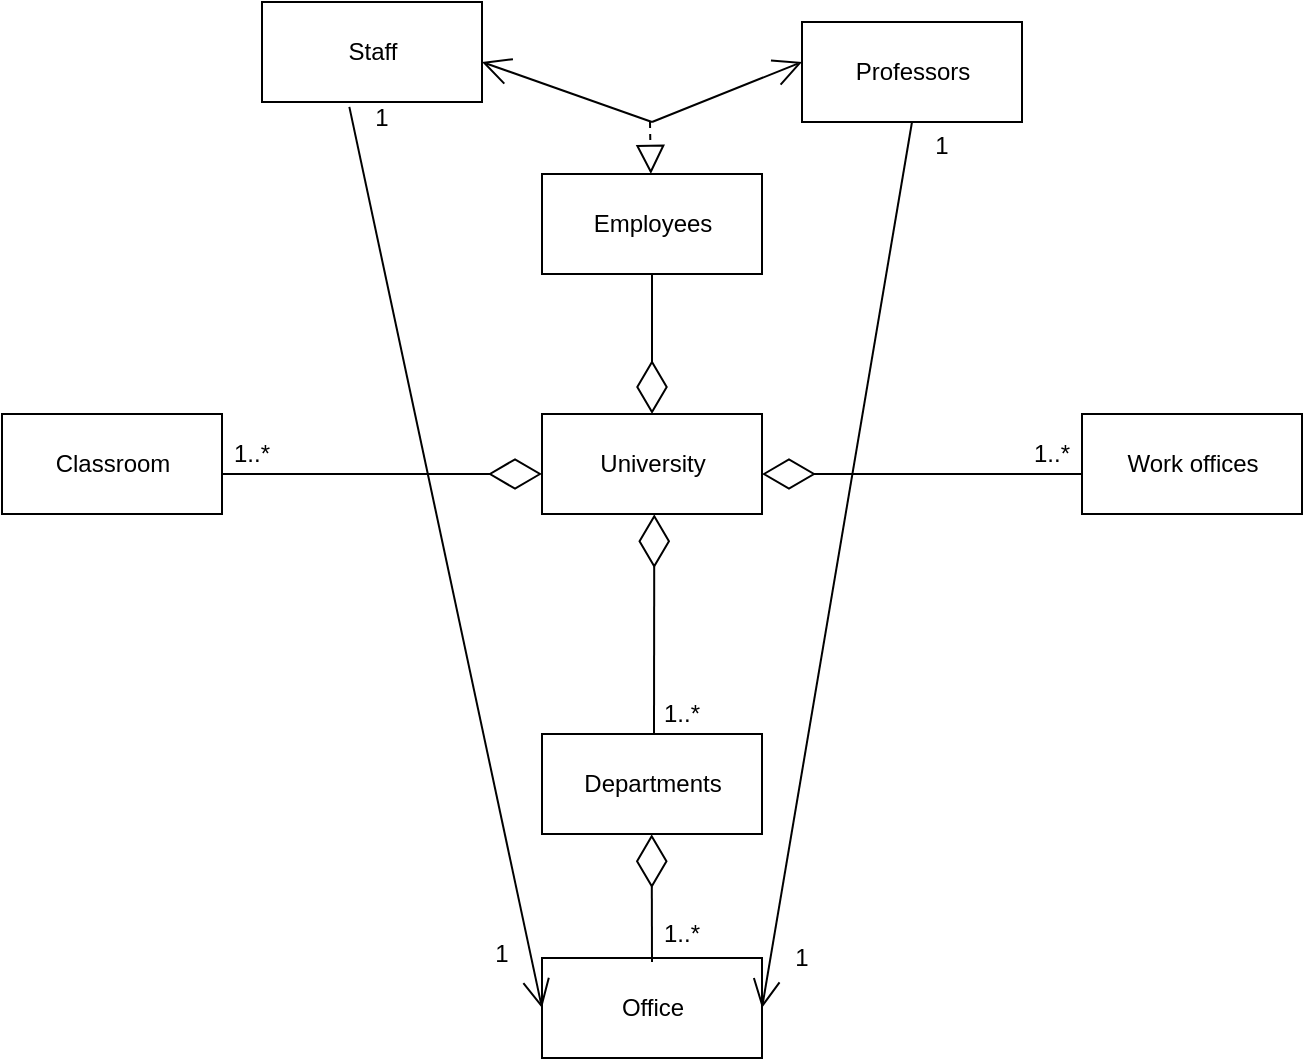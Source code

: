<mxfile version="16.5.3" type="github">
  <diagram id="kcwRm01HUUFs8T_dLEsa" name="Page-1">
    <mxGraphModel dx="1178" dy="641" grid="1" gridSize="10" guides="1" tooltips="1" connect="1" arrows="1" fold="1" page="1" pageScale="1" pageWidth="850" pageHeight="1100" math="0" shadow="0">
      <root>
        <mxCell id="0" />
        <mxCell id="1" parent="0" />
        <mxCell id="x7RjDLN6o_C6K46DSouh-2" value="University" style="html=1;" vertex="1" parent="1">
          <mxGeometry x="340" y="276" width="110" height="50" as="geometry" />
        </mxCell>
        <mxCell id="x7RjDLN6o_C6K46DSouh-3" value="" style="endArrow=diamondThin;endFill=0;endSize=24;html=1;rounded=0;" edge="1" parent="1">
          <mxGeometry width="160" relative="1" as="geometry">
            <mxPoint x="180" y="306" as="sourcePoint" />
            <mxPoint x="340" y="306" as="targetPoint" />
          </mxGeometry>
        </mxCell>
        <mxCell id="x7RjDLN6o_C6K46DSouh-4" value="" style="endArrow=diamondThin;endFill=0;endSize=24;html=1;rounded=0;" edge="1" parent="1">
          <mxGeometry width="160" relative="1" as="geometry">
            <mxPoint x="610" y="306" as="sourcePoint" />
            <mxPoint x="450" y="306" as="targetPoint" />
          </mxGeometry>
        </mxCell>
        <mxCell id="x7RjDLN6o_C6K46DSouh-5" value="" style="endArrow=diamondThin;endFill=0;endSize=24;html=1;rounded=0;entryX=0.574;entryY=1.043;entryDx=0;entryDy=0;entryPerimeter=0;" edge="1" parent="1">
          <mxGeometry width="160" relative="1" as="geometry">
            <mxPoint x="396" y="438" as="sourcePoint" />
            <mxPoint x="396.14" y="326.15" as="targetPoint" />
          </mxGeometry>
        </mxCell>
        <mxCell id="x7RjDLN6o_C6K46DSouh-6" value="Classroom" style="html=1;" vertex="1" parent="1">
          <mxGeometry x="70" y="276" width="110" height="50" as="geometry" />
        </mxCell>
        <mxCell id="x7RjDLN6o_C6K46DSouh-7" value="Work offices" style="html=1;" vertex="1" parent="1">
          <mxGeometry x="610" y="276" width="110" height="50" as="geometry" />
        </mxCell>
        <mxCell id="x7RjDLN6o_C6K46DSouh-8" value="Departments" style="html=1;" vertex="1" parent="1">
          <mxGeometry x="340" y="436" width="110" height="50" as="geometry" />
        </mxCell>
        <mxCell id="x7RjDLN6o_C6K46DSouh-9" value="Office" style="html=1;" vertex="1" parent="1">
          <mxGeometry x="340" y="548" width="110" height="50" as="geometry" />
        </mxCell>
        <mxCell id="x7RjDLN6o_C6K46DSouh-10" value="" style="endArrow=diamondThin;endFill=0;endSize=24;html=1;rounded=0;entryX=0.574;entryY=1.043;entryDx=0;entryDy=0;entryPerimeter=0;exitX=0.5;exitY=0;exitDx=0;exitDy=0;" edge="1" parent="1">
          <mxGeometry width="160" relative="1" as="geometry">
            <mxPoint x="395" y="550" as="sourcePoint" />
            <mxPoint x="394.85" y="486.15" as="targetPoint" />
          </mxGeometry>
        </mxCell>
        <mxCell id="x7RjDLN6o_C6K46DSouh-12" value="1..*" style="text;html=1;strokeColor=none;fillColor=none;align=center;verticalAlign=middle;whiteSpace=wrap;rounded=0;" vertex="1" parent="1">
          <mxGeometry x="180" y="286" width="30" height="20" as="geometry" />
        </mxCell>
        <mxCell id="x7RjDLN6o_C6K46DSouh-13" value="1..*" style="text;html=1;strokeColor=none;fillColor=none;align=center;verticalAlign=middle;whiteSpace=wrap;rounded=0;" vertex="1" parent="1">
          <mxGeometry x="580" y="286" width="30" height="20" as="geometry" />
        </mxCell>
        <mxCell id="x7RjDLN6o_C6K46DSouh-14" value="1..*" style="text;html=1;strokeColor=none;fillColor=none;align=center;verticalAlign=middle;whiteSpace=wrap;rounded=0;" vertex="1" parent="1">
          <mxGeometry x="395" y="416" width="30" height="20" as="geometry" />
        </mxCell>
        <mxCell id="x7RjDLN6o_C6K46DSouh-15" value="1..*" style="text;html=1;strokeColor=none;fillColor=none;align=center;verticalAlign=middle;whiteSpace=wrap;rounded=0;" vertex="1" parent="1">
          <mxGeometry x="395" y="526" width="30" height="20" as="geometry" />
        </mxCell>
        <mxCell id="x7RjDLN6o_C6K46DSouh-19" value="" style="endArrow=diamondThin;endFill=0;endSize=24;html=1;rounded=0;entryX=0.5;entryY=0;entryDx=0;entryDy=0;" edge="1" parent="1" target="x7RjDLN6o_C6K46DSouh-2">
          <mxGeometry width="160" relative="1" as="geometry">
            <mxPoint x="395" y="206" as="sourcePoint" />
            <mxPoint x="460" y="386" as="targetPoint" />
          </mxGeometry>
        </mxCell>
        <mxCell id="x7RjDLN6o_C6K46DSouh-20" value="Employees" style="html=1;" vertex="1" parent="1">
          <mxGeometry x="340" y="156" width="110" height="50" as="geometry" />
        </mxCell>
        <mxCell id="x7RjDLN6o_C6K46DSouh-21" value="" style="endArrow=block;dashed=1;endFill=0;endSize=12;html=1;rounded=0;" edge="1" parent="1">
          <mxGeometry width="160" relative="1" as="geometry">
            <mxPoint x="394" y="130" as="sourcePoint" />
            <mxPoint x="394.43" y="156" as="targetPoint" />
          </mxGeometry>
        </mxCell>
        <mxCell id="x7RjDLN6o_C6K46DSouh-23" value="" style="endArrow=open;endFill=1;endSize=12;html=1;rounded=0;" edge="1" parent="1">
          <mxGeometry width="160" relative="1" as="geometry">
            <mxPoint x="395" y="130" as="sourcePoint" />
            <mxPoint x="310" y="100" as="targetPoint" />
          </mxGeometry>
        </mxCell>
        <mxCell id="x7RjDLN6o_C6K46DSouh-24" value="" style="endArrow=open;endFill=1;endSize=12;html=1;rounded=0;" edge="1" parent="1">
          <mxGeometry width="160" relative="1" as="geometry">
            <mxPoint x="395" y="130" as="sourcePoint" />
            <mxPoint x="470" y="100" as="targetPoint" />
            <Array as="points" />
          </mxGeometry>
        </mxCell>
        <mxCell id="x7RjDLN6o_C6K46DSouh-25" value="Staff" style="html=1;" vertex="1" parent="1">
          <mxGeometry x="200" y="70" width="110" height="50" as="geometry" />
        </mxCell>
        <mxCell id="x7RjDLN6o_C6K46DSouh-26" value="Professors" style="html=1;" vertex="1" parent="1">
          <mxGeometry x="470" y="80" width="110" height="50" as="geometry" />
        </mxCell>
        <mxCell id="x7RjDLN6o_C6K46DSouh-28" value="" style="endArrow=open;endFill=1;endSize=12;html=1;rounded=0;entryX=0;entryY=0.5;entryDx=0;entryDy=0;exitX=0.397;exitY=1.049;exitDx=0;exitDy=0;exitPerimeter=0;" edge="1" parent="1" source="x7RjDLN6o_C6K46DSouh-25" target="x7RjDLN6o_C6K46DSouh-9">
          <mxGeometry width="160" relative="1" as="geometry">
            <mxPoint x="170" y="170" as="sourcePoint" />
            <mxPoint x="330" y="170" as="targetPoint" />
          </mxGeometry>
        </mxCell>
        <mxCell id="x7RjDLN6o_C6K46DSouh-29" value="" style="endArrow=open;endFill=1;endSize=12;html=1;rounded=0;exitX=0.5;exitY=1;exitDx=0;exitDy=0;entryX=1;entryY=0.5;entryDx=0;entryDy=0;" edge="1" parent="1" source="x7RjDLN6o_C6K46DSouh-26" target="x7RjDLN6o_C6K46DSouh-9">
          <mxGeometry width="160" relative="1" as="geometry">
            <mxPoint x="480" y="370" as="sourcePoint" />
            <mxPoint x="640" y="370" as="targetPoint" />
          </mxGeometry>
        </mxCell>
        <mxCell id="x7RjDLN6o_C6K46DSouh-30" value="1" style="text;html=1;strokeColor=none;fillColor=none;align=center;verticalAlign=middle;whiteSpace=wrap;rounded=0;" vertex="1" parent="1">
          <mxGeometry x="250" y="126" width="20" height="4" as="geometry" />
        </mxCell>
        <mxCell id="x7RjDLN6o_C6K46DSouh-31" value="1" style="text;html=1;strokeColor=none;fillColor=none;align=center;verticalAlign=middle;whiteSpace=wrap;rounded=0;" vertex="1" parent="1">
          <mxGeometry x="530" y="140" width="20" height="4" as="geometry" />
        </mxCell>
        <mxCell id="x7RjDLN6o_C6K46DSouh-32" value="1" style="text;html=1;strokeColor=none;fillColor=none;align=center;verticalAlign=middle;whiteSpace=wrap;rounded=0;" vertex="1" parent="1">
          <mxGeometry x="310" y="544" width="20" height="4" as="geometry" />
        </mxCell>
        <mxCell id="x7RjDLN6o_C6K46DSouh-33" value="1" style="text;html=1;strokeColor=none;fillColor=none;align=center;verticalAlign=middle;whiteSpace=wrap;rounded=0;" vertex="1" parent="1">
          <mxGeometry x="460" y="546" width="20" height="4" as="geometry" />
        </mxCell>
      </root>
    </mxGraphModel>
  </diagram>
</mxfile>
